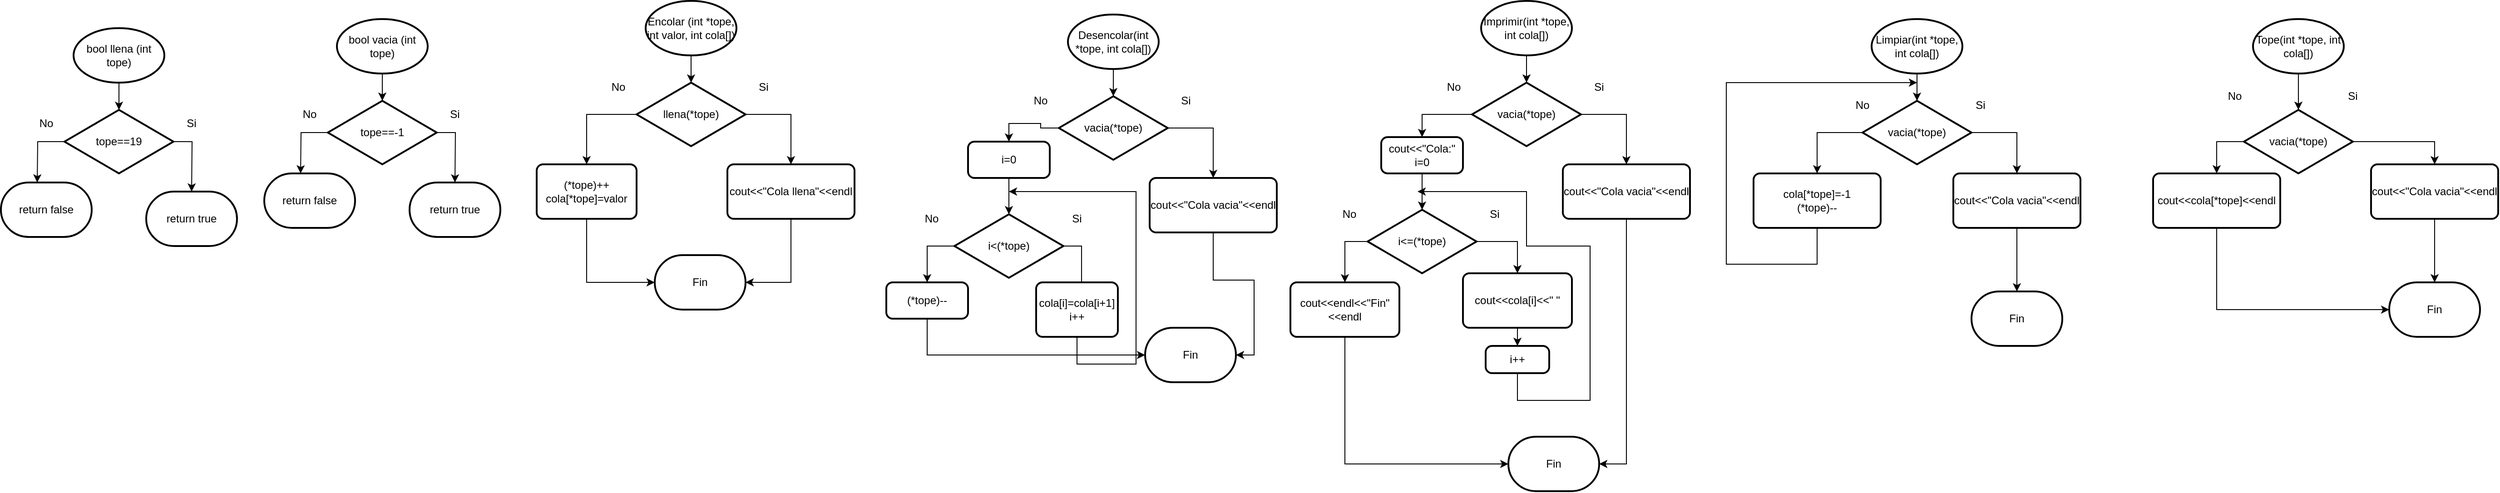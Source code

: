 <mxfile version="24.2.5" type="device">
  <diagram name="Página-1" id="TQwWeIXHP8jnrY0ztlP2">
    <mxGraphModel dx="1120" dy="542" grid="1" gridSize="10" guides="1" tooltips="1" connect="1" arrows="1" fold="1" page="1" pageScale="1" pageWidth="4000" pageHeight="4000" math="0" shadow="0">
      <root>
        <mxCell id="0" />
        <mxCell id="1" parent="0" />
        <mxCell id="4JvSzWmjSHk7fhmXBqdw-1" value="Encolar (int *tope, int valor, int cola[])" style="strokeWidth=2;html=1;shape=mxgraph.flowchart.start_1;whiteSpace=wrap;" parent="1" vertex="1">
          <mxGeometry x="720" y="50" width="100" height="60" as="geometry" />
        </mxCell>
        <mxCell id="4JvSzWmjSHk7fhmXBqdw-13" style="edgeStyle=orthogonalEdgeStyle;rounded=0;orthogonalLoop=1;jettySize=auto;html=1;exitX=1;exitY=0.5;exitDx=0;exitDy=0;exitPerimeter=0;entryX=0.5;entryY=0;entryDx=0;entryDy=0;" parent="1" source="4JvSzWmjSHk7fhmXBqdw-3" target="4JvSzWmjSHk7fhmXBqdw-7" edge="1">
          <mxGeometry relative="1" as="geometry" />
        </mxCell>
        <mxCell id="4JvSzWmjSHk7fhmXBqdw-19" style="edgeStyle=orthogonalEdgeStyle;rounded=0;orthogonalLoop=1;jettySize=auto;html=1;exitX=0;exitY=0.5;exitDx=0;exitDy=0;exitPerimeter=0;" parent="1" source="4JvSzWmjSHk7fhmXBqdw-3" target="4JvSzWmjSHk7fhmXBqdw-18" edge="1">
          <mxGeometry relative="1" as="geometry" />
        </mxCell>
        <mxCell id="4JvSzWmjSHk7fhmXBqdw-3" value="llena(*tope)" style="strokeWidth=2;html=1;shape=mxgraph.flowchart.decision;whiteSpace=wrap;" parent="1" vertex="1">
          <mxGeometry x="710" y="140" width="120" height="70" as="geometry" />
        </mxCell>
        <mxCell id="4JvSzWmjSHk7fhmXBqdw-4" value="bool vacia (int tope)" style="strokeWidth=2;html=1;shape=mxgraph.flowchart.start_1;whiteSpace=wrap;" parent="1" vertex="1">
          <mxGeometry x="380" y="70" width="100" height="60" as="geometry" />
        </mxCell>
        <mxCell id="4JvSzWmjSHk7fhmXBqdw-8" style="edgeStyle=orthogonalEdgeStyle;rounded=0;orthogonalLoop=1;jettySize=auto;html=1;exitX=1;exitY=0.5;exitDx=0;exitDy=0;exitPerimeter=0;entryX=0.5;entryY=0;entryDx=0;entryDy=0;" parent="1" source="4JvSzWmjSHk7fhmXBqdw-5" edge="1">
          <mxGeometry relative="1" as="geometry">
            <mxPoint x="510" y="250" as="targetPoint" />
          </mxGeometry>
        </mxCell>
        <mxCell id="4JvSzWmjSHk7fhmXBqdw-10" style="edgeStyle=orthogonalEdgeStyle;rounded=0;orthogonalLoop=1;jettySize=auto;html=1;exitX=0;exitY=0.5;exitDx=0;exitDy=0;exitPerimeter=0;entryX=0.5;entryY=0;entryDx=0;entryDy=0;" parent="1" source="4JvSzWmjSHk7fhmXBqdw-5" edge="1">
          <mxGeometry relative="1" as="geometry">
            <mxPoint x="340" y="240" as="targetPoint" />
          </mxGeometry>
        </mxCell>
        <mxCell id="4JvSzWmjSHk7fhmXBqdw-5" value="tope==-1" style="strokeWidth=2;html=1;shape=mxgraph.flowchart.decision;whiteSpace=wrap;" parent="1" vertex="1">
          <mxGeometry x="370" y="160" width="120" height="70" as="geometry" />
        </mxCell>
        <mxCell id="4JvSzWmjSHk7fhmXBqdw-6" style="edgeStyle=orthogonalEdgeStyle;rounded=0;orthogonalLoop=1;jettySize=auto;html=1;exitX=0.5;exitY=1;exitDx=0;exitDy=0;exitPerimeter=0;entryX=0.5;entryY=0;entryDx=0;entryDy=0;entryPerimeter=0;" parent="1" source="4JvSzWmjSHk7fhmXBqdw-4" target="4JvSzWmjSHk7fhmXBqdw-5" edge="1">
          <mxGeometry relative="1" as="geometry" />
        </mxCell>
        <mxCell id="4JvSzWmjSHk7fhmXBqdw-7" value="cout&amp;lt;&amp;lt;&quot;Cola llena&quot;&amp;lt;&amp;lt;endl" style="rounded=1;whiteSpace=wrap;html=1;absoluteArcSize=1;arcSize=14;strokeWidth=2;" parent="1" vertex="1">
          <mxGeometry x="810" y="230" width="140" height="60" as="geometry" />
        </mxCell>
        <mxCell id="4JvSzWmjSHk7fhmXBqdw-11" value="No" style="text;html=1;align=center;verticalAlign=middle;whiteSpace=wrap;rounded=0;" parent="1" vertex="1">
          <mxGeometry x="320" y="160" width="60" height="30" as="geometry" />
        </mxCell>
        <mxCell id="4JvSzWmjSHk7fhmXBqdw-12" value="Si" style="text;html=1;align=center;verticalAlign=middle;whiteSpace=wrap;rounded=0;" parent="1" vertex="1">
          <mxGeometry x="480" y="160" width="60" height="30" as="geometry" />
        </mxCell>
        <mxCell id="4JvSzWmjSHk7fhmXBqdw-14" style="edgeStyle=orthogonalEdgeStyle;rounded=0;orthogonalLoop=1;jettySize=auto;html=1;exitX=0.5;exitY=1;exitDx=0;exitDy=0;exitPerimeter=0;entryX=0.5;entryY=0;entryDx=0;entryDy=0;entryPerimeter=0;" parent="1" source="4JvSzWmjSHk7fhmXBqdw-1" target="4JvSzWmjSHk7fhmXBqdw-3" edge="1">
          <mxGeometry relative="1" as="geometry" />
        </mxCell>
        <mxCell id="4JvSzWmjSHk7fhmXBqdw-16" value="return true" style="strokeWidth=2;html=1;shape=mxgraph.flowchart.terminator;whiteSpace=wrap;" parent="1" vertex="1">
          <mxGeometry x="460" y="250" width="100" height="60" as="geometry" />
        </mxCell>
        <mxCell id="4JvSzWmjSHk7fhmXBqdw-17" value="return false" style="strokeWidth=2;html=1;shape=mxgraph.flowchart.terminator;whiteSpace=wrap;" parent="1" vertex="1">
          <mxGeometry x="300" y="240" width="100" height="60" as="geometry" />
        </mxCell>
        <mxCell id="4JvSzWmjSHk7fhmXBqdw-18" value="&lt;div&gt;(*tope)++&lt;/div&gt;cola[*tope]=valor" style="rounded=1;whiteSpace=wrap;html=1;absoluteArcSize=1;arcSize=14;strokeWidth=2;" parent="1" vertex="1">
          <mxGeometry x="600" y="230" width="110" height="60" as="geometry" />
        </mxCell>
        <mxCell id="4JvSzWmjSHk7fhmXBqdw-20" value="Fin" style="strokeWidth=2;html=1;shape=mxgraph.flowchart.terminator;whiteSpace=wrap;" parent="1" vertex="1">
          <mxGeometry x="730" y="330" width="100" height="60" as="geometry" />
        </mxCell>
        <mxCell id="4JvSzWmjSHk7fhmXBqdw-21" style="edgeStyle=orthogonalEdgeStyle;rounded=0;orthogonalLoop=1;jettySize=auto;html=1;exitX=0.5;exitY=1;exitDx=0;exitDy=0;entryX=0;entryY=0.5;entryDx=0;entryDy=0;entryPerimeter=0;" parent="1" source="4JvSzWmjSHk7fhmXBqdw-18" target="4JvSzWmjSHk7fhmXBqdw-20" edge="1">
          <mxGeometry relative="1" as="geometry" />
        </mxCell>
        <mxCell id="4JvSzWmjSHk7fhmXBqdw-23" style="edgeStyle=orthogonalEdgeStyle;rounded=0;orthogonalLoop=1;jettySize=auto;html=1;exitX=0.5;exitY=1;exitDx=0;exitDy=0;entryX=1;entryY=0.5;entryDx=0;entryDy=0;entryPerimeter=0;" parent="1" source="4JvSzWmjSHk7fhmXBqdw-7" target="4JvSzWmjSHk7fhmXBqdw-20" edge="1">
          <mxGeometry relative="1" as="geometry" />
        </mxCell>
        <mxCell id="4JvSzWmjSHk7fhmXBqdw-24" value="bool llena (int tope)" style="strokeWidth=2;html=1;shape=mxgraph.flowchart.start_1;whiteSpace=wrap;" parent="1" vertex="1">
          <mxGeometry x="90" y="80" width="100" height="60" as="geometry" />
        </mxCell>
        <mxCell id="4JvSzWmjSHk7fhmXBqdw-25" style="edgeStyle=orthogonalEdgeStyle;rounded=0;orthogonalLoop=1;jettySize=auto;html=1;exitX=1;exitY=0.5;exitDx=0;exitDy=0;exitPerimeter=0;entryX=0.5;entryY=0;entryDx=0;entryDy=0;" parent="1" source="4JvSzWmjSHk7fhmXBqdw-27" edge="1">
          <mxGeometry relative="1" as="geometry">
            <mxPoint x="220" y="260" as="targetPoint" />
          </mxGeometry>
        </mxCell>
        <mxCell id="4JvSzWmjSHk7fhmXBqdw-26" style="edgeStyle=orthogonalEdgeStyle;rounded=0;orthogonalLoop=1;jettySize=auto;html=1;exitX=0;exitY=0.5;exitDx=0;exitDy=0;exitPerimeter=0;entryX=0.5;entryY=0;entryDx=0;entryDy=0;" parent="1" source="4JvSzWmjSHk7fhmXBqdw-27" edge="1">
          <mxGeometry relative="1" as="geometry">
            <mxPoint x="50" y="250" as="targetPoint" />
          </mxGeometry>
        </mxCell>
        <mxCell id="4JvSzWmjSHk7fhmXBqdw-27" value="tope==19" style="strokeWidth=2;html=1;shape=mxgraph.flowchart.decision;whiteSpace=wrap;" parent="1" vertex="1">
          <mxGeometry x="80" y="170" width="120" height="70" as="geometry" />
        </mxCell>
        <mxCell id="4JvSzWmjSHk7fhmXBqdw-28" style="edgeStyle=orthogonalEdgeStyle;rounded=0;orthogonalLoop=1;jettySize=auto;html=1;exitX=0.5;exitY=1;exitDx=0;exitDy=0;exitPerimeter=0;entryX=0.5;entryY=0;entryDx=0;entryDy=0;entryPerimeter=0;" parent="1" source="4JvSzWmjSHk7fhmXBqdw-24" target="4JvSzWmjSHk7fhmXBqdw-27" edge="1">
          <mxGeometry relative="1" as="geometry" />
        </mxCell>
        <mxCell id="4JvSzWmjSHk7fhmXBqdw-29" value="No" style="text;html=1;align=center;verticalAlign=middle;whiteSpace=wrap;rounded=0;" parent="1" vertex="1">
          <mxGeometry x="30" y="170" width="60" height="30" as="geometry" />
        </mxCell>
        <mxCell id="4JvSzWmjSHk7fhmXBqdw-30" value="Si" style="text;html=1;align=center;verticalAlign=middle;whiteSpace=wrap;rounded=0;" parent="1" vertex="1">
          <mxGeometry x="190" y="170" width="60" height="30" as="geometry" />
        </mxCell>
        <mxCell id="4JvSzWmjSHk7fhmXBqdw-31" value="return true" style="strokeWidth=2;html=1;shape=mxgraph.flowchart.terminator;whiteSpace=wrap;" parent="1" vertex="1">
          <mxGeometry x="170" y="260" width="100" height="60" as="geometry" />
        </mxCell>
        <mxCell id="4JvSzWmjSHk7fhmXBqdw-32" value="return false" style="strokeWidth=2;html=1;shape=mxgraph.flowchart.terminator;whiteSpace=wrap;" parent="1" vertex="1">
          <mxGeometry x="10" y="250" width="100" height="60" as="geometry" />
        </mxCell>
        <mxCell id="4JvSzWmjSHk7fhmXBqdw-33" value="Desencolar(int *tope, int cola[])" style="strokeWidth=2;html=1;shape=mxgraph.flowchart.start_1;whiteSpace=wrap;" parent="1" vertex="1">
          <mxGeometry x="1185" y="65" width="100" height="60" as="geometry" />
        </mxCell>
        <mxCell id="4JvSzWmjSHk7fhmXBqdw-34" style="edgeStyle=orthogonalEdgeStyle;rounded=0;orthogonalLoop=1;jettySize=auto;html=1;exitX=1;exitY=0.5;exitDx=0;exitDy=0;exitPerimeter=0;entryX=0.5;entryY=0;entryDx=0;entryDy=0;" parent="1" source="4JvSzWmjSHk7fhmXBqdw-36" target="4JvSzWmjSHk7fhmXBqdw-37" edge="1">
          <mxGeometry relative="1" as="geometry" />
        </mxCell>
        <mxCell id="CG5fvh4_XNml73CVdAZh-16" style="edgeStyle=orthogonalEdgeStyle;rounded=0;orthogonalLoop=1;jettySize=auto;html=1;exitX=0;exitY=0.5;exitDx=0;exitDy=0;exitPerimeter=0;entryX=0.5;entryY=0;entryDx=0;entryDy=0;" edge="1" parent="1" source="4JvSzWmjSHk7fhmXBqdw-36" target="CG5fvh4_XNml73CVdAZh-1">
          <mxGeometry relative="1" as="geometry" />
        </mxCell>
        <mxCell id="4JvSzWmjSHk7fhmXBqdw-36" value="vacia(*tope)" style="strokeWidth=2;html=1;shape=mxgraph.flowchart.decision;whiteSpace=wrap;" parent="1" vertex="1">
          <mxGeometry x="1175" y="155" width="120" height="70" as="geometry" />
        </mxCell>
        <mxCell id="4JvSzWmjSHk7fhmXBqdw-37" value="cout&amp;lt;&amp;lt;&quot;Cola vacia&quot;&amp;lt;&amp;lt;endl" style="rounded=1;whiteSpace=wrap;html=1;absoluteArcSize=1;arcSize=14;strokeWidth=2;" parent="1" vertex="1">
          <mxGeometry x="1275" y="245" width="140" height="60" as="geometry" />
        </mxCell>
        <mxCell id="4JvSzWmjSHk7fhmXBqdw-38" style="edgeStyle=orthogonalEdgeStyle;rounded=0;orthogonalLoop=1;jettySize=auto;html=1;exitX=0.5;exitY=1;exitDx=0;exitDy=0;exitPerimeter=0;entryX=0.5;entryY=0;entryDx=0;entryDy=0;entryPerimeter=0;" parent="1" source="4JvSzWmjSHk7fhmXBqdw-33" target="4JvSzWmjSHk7fhmXBqdw-36" edge="1">
          <mxGeometry relative="1" as="geometry" />
        </mxCell>
        <mxCell id="4JvSzWmjSHk7fhmXBqdw-40" value="Fin" style="strokeWidth=2;html=1;shape=mxgraph.flowchart.terminator;whiteSpace=wrap;" parent="1" vertex="1">
          <mxGeometry x="1270" y="410" width="100" height="60" as="geometry" />
        </mxCell>
        <mxCell id="4JvSzWmjSHk7fhmXBqdw-42" style="edgeStyle=orthogonalEdgeStyle;rounded=0;orthogonalLoop=1;jettySize=auto;html=1;exitX=0.5;exitY=1;exitDx=0;exitDy=0;entryX=1;entryY=0.5;entryDx=0;entryDy=0;entryPerimeter=0;" parent="1" source="4JvSzWmjSHk7fhmXBqdw-37" target="4JvSzWmjSHk7fhmXBqdw-40" edge="1">
          <mxGeometry relative="1" as="geometry" />
        </mxCell>
        <mxCell id="4JvSzWmjSHk7fhmXBqdw-43" value="Si" style="text;html=1;align=center;verticalAlign=middle;whiteSpace=wrap;rounded=0;" parent="1" vertex="1">
          <mxGeometry x="820" y="130" width="60" height="30" as="geometry" />
        </mxCell>
        <mxCell id="4JvSzWmjSHk7fhmXBqdw-44" value="No" style="text;html=1;align=center;verticalAlign=middle;whiteSpace=wrap;rounded=0;" parent="1" vertex="1">
          <mxGeometry x="660" y="130" width="60" height="30" as="geometry" />
        </mxCell>
        <mxCell id="4JvSzWmjSHk7fhmXBqdw-45" value="Si" style="text;html=1;align=center;verticalAlign=middle;whiteSpace=wrap;rounded=0;" parent="1" vertex="1">
          <mxGeometry x="1285" y="145" width="60" height="30" as="geometry" />
        </mxCell>
        <mxCell id="4JvSzWmjSHk7fhmXBqdw-46" value="No" style="text;html=1;align=center;verticalAlign=middle;whiteSpace=wrap;rounded=0;" parent="1" vertex="1">
          <mxGeometry x="1125" y="145" width="60" height="30" as="geometry" />
        </mxCell>
        <mxCell id="4JvSzWmjSHk7fhmXBqdw-47" value="Imprimir(int *tope, int cola[])" style="strokeWidth=2;html=1;shape=mxgraph.flowchart.start_1;whiteSpace=wrap;" parent="1" vertex="1">
          <mxGeometry x="1640" y="50" width="100" height="60" as="geometry" />
        </mxCell>
        <mxCell id="4JvSzWmjSHk7fhmXBqdw-48" style="edgeStyle=orthogonalEdgeStyle;rounded=0;orthogonalLoop=1;jettySize=auto;html=1;exitX=1;exitY=0.5;exitDx=0;exitDy=0;exitPerimeter=0;entryX=0.5;entryY=0;entryDx=0;entryDy=0;" parent="1" source="4JvSzWmjSHk7fhmXBqdw-50" target="4JvSzWmjSHk7fhmXBqdw-51" edge="1">
          <mxGeometry relative="1" as="geometry" />
        </mxCell>
        <mxCell id="4JvSzWmjSHk7fhmXBqdw-63" style="edgeStyle=orthogonalEdgeStyle;rounded=0;orthogonalLoop=1;jettySize=auto;html=1;exitX=0;exitY=0.5;exitDx=0;exitDy=0;exitPerimeter=0;entryX=0.5;entryY=0;entryDx=0;entryDy=0;" parent="1" source="4JvSzWmjSHk7fhmXBqdw-50" target="4JvSzWmjSHk7fhmXBqdw-62" edge="1">
          <mxGeometry relative="1" as="geometry" />
        </mxCell>
        <mxCell id="4JvSzWmjSHk7fhmXBqdw-50" value="vacia(*tope)" style="strokeWidth=2;html=1;shape=mxgraph.flowchart.decision;whiteSpace=wrap;" parent="1" vertex="1">
          <mxGeometry x="1630" y="140" width="120" height="70" as="geometry" />
        </mxCell>
        <mxCell id="4JvSzWmjSHk7fhmXBqdw-51" value="cout&amp;lt;&amp;lt;&quot;Cola vacia&quot;&amp;lt;&amp;lt;endl" style="rounded=1;whiteSpace=wrap;html=1;absoluteArcSize=1;arcSize=14;strokeWidth=2;" parent="1" vertex="1">
          <mxGeometry x="1730" y="230" width="140" height="60" as="geometry" />
        </mxCell>
        <mxCell id="4JvSzWmjSHk7fhmXBqdw-52" style="edgeStyle=orthogonalEdgeStyle;rounded=0;orthogonalLoop=1;jettySize=auto;html=1;exitX=0.5;exitY=1;exitDx=0;exitDy=0;exitPerimeter=0;entryX=0.5;entryY=0;entryDx=0;entryDy=0;entryPerimeter=0;" parent="1" source="4JvSzWmjSHk7fhmXBqdw-47" target="4JvSzWmjSHk7fhmXBqdw-50" edge="1">
          <mxGeometry relative="1" as="geometry" />
        </mxCell>
        <mxCell id="4JvSzWmjSHk7fhmXBqdw-54" value="Fin" style="strokeWidth=2;html=1;shape=mxgraph.flowchart.terminator;whiteSpace=wrap;" parent="1" vertex="1">
          <mxGeometry x="1670" y="530" width="100" height="60" as="geometry" />
        </mxCell>
        <mxCell id="4JvSzWmjSHk7fhmXBqdw-56" style="edgeStyle=orthogonalEdgeStyle;rounded=0;orthogonalLoop=1;jettySize=auto;html=1;exitX=0.5;exitY=1;exitDx=0;exitDy=0;entryX=1;entryY=0.5;entryDx=0;entryDy=0;entryPerimeter=0;" parent="1" source="4JvSzWmjSHk7fhmXBqdw-51" target="4JvSzWmjSHk7fhmXBqdw-54" edge="1">
          <mxGeometry relative="1" as="geometry" />
        </mxCell>
        <mxCell id="4JvSzWmjSHk7fhmXBqdw-57" value="Si" style="text;html=1;align=center;verticalAlign=middle;whiteSpace=wrap;rounded=0;" parent="1" vertex="1">
          <mxGeometry x="1740" y="130" width="60" height="30" as="geometry" />
        </mxCell>
        <mxCell id="4JvSzWmjSHk7fhmXBqdw-58" value="No" style="text;html=1;align=center;verticalAlign=middle;whiteSpace=wrap;rounded=0;" parent="1" vertex="1">
          <mxGeometry x="1580" y="130" width="60" height="30" as="geometry" />
        </mxCell>
        <mxCell id="4JvSzWmjSHk7fhmXBqdw-66" style="edgeStyle=orthogonalEdgeStyle;rounded=0;orthogonalLoop=1;jettySize=auto;html=1;exitX=1;exitY=0.5;exitDx=0;exitDy=0;exitPerimeter=0;entryX=0.5;entryY=0;entryDx=0;entryDy=0;" parent="1" source="4JvSzWmjSHk7fhmXBqdw-60" target="4JvSzWmjSHk7fhmXBqdw-65" edge="1">
          <mxGeometry relative="1" as="geometry" />
        </mxCell>
        <mxCell id="4JvSzWmjSHk7fhmXBqdw-72" style="edgeStyle=orthogonalEdgeStyle;rounded=0;orthogonalLoop=1;jettySize=auto;html=1;exitX=0;exitY=0.5;exitDx=0;exitDy=0;exitPerimeter=0;entryX=0.5;entryY=0;entryDx=0;entryDy=0;" parent="1" source="4JvSzWmjSHk7fhmXBqdw-60" target="4JvSzWmjSHk7fhmXBqdw-71" edge="1">
          <mxGeometry relative="1" as="geometry" />
        </mxCell>
        <mxCell id="4JvSzWmjSHk7fhmXBqdw-60" value="i&amp;lt;=(*tope)" style="strokeWidth=2;html=1;shape=mxgraph.flowchart.decision;whiteSpace=wrap;" parent="1" vertex="1">
          <mxGeometry x="1515" y="280" width="120" height="70" as="geometry" />
        </mxCell>
        <mxCell id="4JvSzWmjSHk7fhmXBqdw-62" value="&lt;div&gt;cout&amp;lt;&amp;lt;&quot;Cola:&quot;&lt;/div&gt;i=0" style="rounded=1;whiteSpace=wrap;html=1;absoluteArcSize=1;arcSize=14;strokeWidth=2;" parent="1" vertex="1">
          <mxGeometry x="1530" y="200" width="90" height="40" as="geometry" />
        </mxCell>
        <mxCell id="4JvSzWmjSHk7fhmXBqdw-64" style="edgeStyle=orthogonalEdgeStyle;rounded=0;orthogonalLoop=1;jettySize=auto;html=1;exitX=0.5;exitY=1;exitDx=0;exitDy=0;entryX=0.5;entryY=0;entryDx=0;entryDy=0;entryPerimeter=0;" parent="1" source="4JvSzWmjSHk7fhmXBqdw-62" target="4JvSzWmjSHk7fhmXBqdw-60" edge="1">
          <mxGeometry relative="1" as="geometry" />
        </mxCell>
        <mxCell id="4JvSzWmjSHk7fhmXBqdw-69" style="edgeStyle=orthogonalEdgeStyle;rounded=0;orthogonalLoop=1;jettySize=auto;html=1;exitX=0.5;exitY=1;exitDx=0;exitDy=0;entryX=0.5;entryY=0;entryDx=0;entryDy=0;" parent="1" source="4JvSzWmjSHk7fhmXBqdw-65" target="4JvSzWmjSHk7fhmXBqdw-68" edge="1">
          <mxGeometry relative="1" as="geometry" />
        </mxCell>
        <mxCell id="4JvSzWmjSHk7fhmXBqdw-65" value="cout&amp;lt;&amp;lt;cola[i]&amp;lt;&amp;lt;&quot; &quot;" style="rounded=1;whiteSpace=wrap;html=1;absoluteArcSize=1;arcSize=14;strokeWidth=2;" parent="1" vertex="1">
          <mxGeometry x="1620" y="350" width="120" height="60" as="geometry" />
        </mxCell>
        <mxCell id="4JvSzWmjSHk7fhmXBqdw-68" value="i++" style="rounded=1;whiteSpace=wrap;html=1;absoluteArcSize=1;arcSize=14;strokeWidth=2;" parent="1" vertex="1">
          <mxGeometry x="1645" y="430" width="70" height="30" as="geometry" />
        </mxCell>
        <mxCell id="4JvSzWmjSHk7fhmXBqdw-70" value="" style="endArrow=classic;html=1;rounded=0;exitX=0.5;exitY=1;exitDx=0;exitDy=0;" parent="1" source="4JvSzWmjSHk7fhmXBqdw-68" edge="1">
          <mxGeometry width="50" height="50" relative="1" as="geometry">
            <mxPoint x="1730" y="530" as="sourcePoint" />
            <mxPoint x="1570" y="260" as="targetPoint" />
            <Array as="points">
              <mxPoint x="1680" y="490" />
              <mxPoint x="1760" y="490" />
              <mxPoint x="1760" y="320" />
              <mxPoint x="1690" y="320" />
              <mxPoint x="1690" y="260" />
            </Array>
          </mxGeometry>
        </mxCell>
        <mxCell id="4JvSzWmjSHk7fhmXBqdw-71" value="cout&amp;lt;&amp;lt;endl&amp;lt;&amp;lt;&quot;Fin&quot;&amp;lt;&amp;lt;endl" style="rounded=1;whiteSpace=wrap;html=1;absoluteArcSize=1;arcSize=14;strokeWidth=2;" parent="1" vertex="1">
          <mxGeometry x="1430" y="360" width="120" height="60" as="geometry" />
        </mxCell>
        <mxCell id="4JvSzWmjSHk7fhmXBqdw-73" style="edgeStyle=orthogonalEdgeStyle;rounded=0;orthogonalLoop=1;jettySize=auto;html=1;exitX=0.5;exitY=1;exitDx=0;exitDy=0;entryX=0;entryY=0.5;entryDx=0;entryDy=0;entryPerimeter=0;" parent="1" source="4JvSzWmjSHk7fhmXBqdw-71" target="4JvSzWmjSHk7fhmXBqdw-54" edge="1">
          <mxGeometry relative="1" as="geometry" />
        </mxCell>
        <mxCell id="4JvSzWmjSHk7fhmXBqdw-74" value="Limpiar(int *tope, int cola[])" style="strokeWidth=2;html=1;shape=mxgraph.flowchart.start_1;whiteSpace=wrap;" parent="1" vertex="1">
          <mxGeometry x="2070" y="70" width="100" height="60" as="geometry" />
        </mxCell>
        <mxCell id="4JvSzWmjSHk7fhmXBqdw-79" style="edgeStyle=orthogonalEdgeStyle;rounded=0;orthogonalLoop=1;jettySize=auto;html=1;exitX=1;exitY=0.5;exitDx=0;exitDy=0;exitPerimeter=0;entryX=0.5;entryY=0;entryDx=0;entryDy=0;" parent="1" source="4JvSzWmjSHk7fhmXBqdw-75" target="4JvSzWmjSHk7fhmXBqdw-77" edge="1">
          <mxGeometry relative="1" as="geometry" />
        </mxCell>
        <mxCell id="4JvSzWmjSHk7fhmXBqdw-85" style="edgeStyle=orthogonalEdgeStyle;rounded=0;orthogonalLoop=1;jettySize=auto;html=1;exitX=0;exitY=0.5;exitDx=0;exitDy=0;exitPerimeter=0;entryX=0.5;entryY=0;entryDx=0;entryDy=0;" parent="1" source="4JvSzWmjSHk7fhmXBqdw-75" target="4JvSzWmjSHk7fhmXBqdw-84" edge="1">
          <mxGeometry relative="1" as="geometry" />
        </mxCell>
        <mxCell id="4JvSzWmjSHk7fhmXBqdw-75" value="vacia(*tope)" style="strokeWidth=2;html=1;shape=mxgraph.flowchart.decision;whiteSpace=wrap;" parent="1" vertex="1">
          <mxGeometry x="2060" y="160" width="120" height="70" as="geometry" />
        </mxCell>
        <mxCell id="4JvSzWmjSHk7fhmXBqdw-76" style="edgeStyle=orthogonalEdgeStyle;rounded=0;orthogonalLoop=1;jettySize=auto;html=1;exitX=0.5;exitY=1;exitDx=0;exitDy=0;exitPerimeter=0;entryX=0.5;entryY=0;entryDx=0;entryDy=0;entryPerimeter=0;" parent="1" source="4JvSzWmjSHk7fhmXBqdw-74" target="4JvSzWmjSHk7fhmXBqdw-75" edge="1">
          <mxGeometry relative="1" as="geometry" />
        </mxCell>
        <mxCell id="4JvSzWmjSHk7fhmXBqdw-77" value="cout&amp;lt;&amp;lt;&quot;Cola vacia&quot;&amp;lt;&amp;lt;endl" style="rounded=1;whiteSpace=wrap;html=1;absoluteArcSize=1;arcSize=14;strokeWidth=2;" parent="1" vertex="1">
          <mxGeometry x="2160" y="240" width="140" height="60" as="geometry" />
        </mxCell>
        <mxCell id="4JvSzWmjSHk7fhmXBqdw-80" value="No" style="text;html=1;align=center;verticalAlign=middle;whiteSpace=wrap;rounded=0;" parent="1" vertex="1">
          <mxGeometry x="1465" y="270" width="60" height="30" as="geometry" />
        </mxCell>
        <mxCell id="4JvSzWmjSHk7fhmXBqdw-81" value="Si" style="text;html=1;align=center;verticalAlign=middle;whiteSpace=wrap;rounded=0;" parent="1" vertex="1">
          <mxGeometry x="1625" y="270" width="60" height="30" as="geometry" />
        </mxCell>
        <mxCell id="4JvSzWmjSHk7fhmXBqdw-82" value="No" style="text;html=1;align=center;verticalAlign=middle;whiteSpace=wrap;rounded=0;" parent="1" vertex="1">
          <mxGeometry x="2030" y="150" width="60" height="30" as="geometry" />
        </mxCell>
        <mxCell id="4JvSzWmjSHk7fhmXBqdw-83" value="Si" style="text;html=1;align=center;verticalAlign=middle;whiteSpace=wrap;rounded=0;" parent="1" vertex="1">
          <mxGeometry x="2160" y="150" width="60" height="30" as="geometry" />
        </mxCell>
        <mxCell id="4JvSzWmjSHk7fhmXBqdw-84" value="cola[*tope]=-1&lt;div&gt;(*tope)--&lt;/div&gt;" style="rounded=1;whiteSpace=wrap;html=1;absoluteArcSize=1;arcSize=14;strokeWidth=2;" parent="1" vertex="1">
          <mxGeometry x="1940" y="240" width="140" height="60" as="geometry" />
        </mxCell>
        <mxCell id="4JvSzWmjSHk7fhmXBqdw-86" value="" style="endArrow=classic;html=1;rounded=0;exitX=0.5;exitY=1;exitDx=0;exitDy=0;" parent="1" source="4JvSzWmjSHk7fhmXBqdw-84" edge="1">
          <mxGeometry width="50" height="50" relative="1" as="geometry">
            <mxPoint x="2050" y="360" as="sourcePoint" />
            <mxPoint x="2120" y="140" as="targetPoint" />
            <Array as="points">
              <mxPoint x="2010" y="340" />
              <mxPoint x="1910" y="340" />
              <mxPoint x="1910" y="140" />
            </Array>
          </mxGeometry>
        </mxCell>
        <mxCell id="4JvSzWmjSHk7fhmXBqdw-87" value="Fin" style="strokeWidth=2;html=1;shape=mxgraph.flowchart.terminator;whiteSpace=wrap;" parent="1" vertex="1">
          <mxGeometry x="2180" y="370" width="100" height="60" as="geometry" />
        </mxCell>
        <mxCell id="4JvSzWmjSHk7fhmXBqdw-88" style="edgeStyle=orthogonalEdgeStyle;rounded=0;orthogonalLoop=1;jettySize=auto;html=1;exitX=0.5;exitY=1;exitDx=0;exitDy=0;entryX=0.5;entryY=0;entryDx=0;entryDy=0;entryPerimeter=0;" parent="1" source="4JvSzWmjSHk7fhmXBqdw-77" target="4JvSzWmjSHk7fhmXBqdw-87" edge="1">
          <mxGeometry relative="1" as="geometry" />
        </mxCell>
        <mxCell id="4JvSzWmjSHk7fhmXBqdw-91" value="" style="edgeStyle=orthogonalEdgeStyle;rounded=0;orthogonalLoop=1;jettySize=auto;html=1;" parent="1" source="4JvSzWmjSHk7fhmXBqdw-89" target="4JvSzWmjSHk7fhmXBqdw-90" edge="1">
          <mxGeometry relative="1" as="geometry" />
        </mxCell>
        <mxCell id="4JvSzWmjSHk7fhmXBqdw-89" value="Tope(int *tope, int cola[])" style="strokeWidth=2;html=1;shape=mxgraph.flowchart.start_1;whiteSpace=wrap;" parent="1" vertex="1">
          <mxGeometry x="2490" y="70" width="100" height="60" as="geometry" />
        </mxCell>
        <mxCell id="4JvSzWmjSHk7fhmXBqdw-96" style="edgeStyle=orthogonalEdgeStyle;rounded=0;orthogonalLoop=1;jettySize=auto;html=1;exitX=1;exitY=0.5;exitDx=0;exitDy=0;exitPerimeter=0;entryX=0.5;entryY=0;entryDx=0;entryDy=0;" parent="1" source="4JvSzWmjSHk7fhmXBqdw-90" target="4JvSzWmjSHk7fhmXBqdw-94" edge="1">
          <mxGeometry relative="1" as="geometry" />
        </mxCell>
        <mxCell id="4JvSzWmjSHk7fhmXBqdw-99" style="edgeStyle=orthogonalEdgeStyle;rounded=0;orthogonalLoop=1;jettySize=auto;html=1;exitX=0;exitY=0.5;exitDx=0;exitDy=0;exitPerimeter=0;entryX=0.5;entryY=0;entryDx=0;entryDy=0;" parent="1" source="4JvSzWmjSHk7fhmXBqdw-90" target="4JvSzWmjSHk7fhmXBqdw-98" edge="1">
          <mxGeometry relative="1" as="geometry" />
        </mxCell>
        <mxCell id="4JvSzWmjSHk7fhmXBqdw-90" value="vacia(*tope)" style="strokeWidth=2;html=1;shape=mxgraph.flowchart.decision;whiteSpace=wrap;" parent="1" vertex="1">
          <mxGeometry x="2480" y="170" width="120" height="70" as="geometry" />
        </mxCell>
        <mxCell id="4JvSzWmjSHk7fhmXBqdw-92" value="Si" style="text;html=1;align=center;verticalAlign=middle;whiteSpace=wrap;rounded=0;" parent="1" vertex="1">
          <mxGeometry x="2570" y="140" width="60" height="30" as="geometry" />
        </mxCell>
        <mxCell id="4JvSzWmjSHk7fhmXBqdw-93" value="No" style="text;html=1;align=center;verticalAlign=middle;whiteSpace=wrap;rounded=0;" parent="1" vertex="1">
          <mxGeometry x="2440" y="140" width="60" height="30" as="geometry" />
        </mxCell>
        <mxCell id="4JvSzWmjSHk7fhmXBqdw-94" value="cout&amp;lt;&amp;lt;&quot;Cola vacia&quot;&amp;lt;&amp;lt;endl" style="rounded=1;whiteSpace=wrap;html=1;absoluteArcSize=1;arcSize=14;strokeWidth=2;" parent="1" vertex="1">
          <mxGeometry x="2620" y="230" width="140" height="60" as="geometry" />
        </mxCell>
        <mxCell id="4JvSzWmjSHk7fhmXBqdw-95" value="Fin" style="strokeWidth=2;html=1;shape=mxgraph.flowchart.terminator;whiteSpace=wrap;" parent="1" vertex="1">
          <mxGeometry x="2640" y="360" width="100" height="60" as="geometry" />
        </mxCell>
        <mxCell id="4JvSzWmjSHk7fhmXBqdw-97" style="edgeStyle=orthogonalEdgeStyle;rounded=0;orthogonalLoop=1;jettySize=auto;html=1;exitX=0.5;exitY=1;exitDx=0;exitDy=0;entryX=0.5;entryY=0;entryDx=0;entryDy=0;entryPerimeter=0;" parent="1" source="4JvSzWmjSHk7fhmXBqdw-94" target="4JvSzWmjSHk7fhmXBqdw-95" edge="1">
          <mxGeometry relative="1" as="geometry" />
        </mxCell>
        <mxCell id="4JvSzWmjSHk7fhmXBqdw-98" value="cout&amp;lt;&amp;lt;cola[*tope]&amp;lt;&amp;lt;endl" style="rounded=1;whiteSpace=wrap;html=1;absoluteArcSize=1;arcSize=14;strokeWidth=2;" parent="1" vertex="1">
          <mxGeometry x="2380" y="240" width="140" height="60" as="geometry" />
        </mxCell>
        <mxCell id="4JvSzWmjSHk7fhmXBqdw-100" style="edgeStyle=orthogonalEdgeStyle;rounded=0;orthogonalLoop=1;jettySize=auto;html=1;exitX=0.5;exitY=1;exitDx=0;exitDy=0;entryX=0;entryY=0.5;entryDx=0;entryDy=0;entryPerimeter=0;" parent="1" source="4JvSzWmjSHk7fhmXBqdw-98" target="4JvSzWmjSHk7fhmXBqdw-95" edge="1">
          <mxGeometry relative="1" as="geometry" />
        </mxCell>
        <mxCell id="CG5fvh4_XNml73CVdAZh-5" style="edgeStyle=orthogonalEdgeStyle;rounded=0;orthogonalLoop=1;jettySize=auto;html=1;exitX=0.5;exitY=1;exitDx=0;exitDy=0;" edge="1" parent="1" source="CG5fvh4_XNml73CVdAZh-1" target="CG5fvh4_XNml73CVdAZh-4">
          <mxGeometry relative="1" as="geometry" />
        </mxCell>
        <mxCell id="CG5fvh4_XNml73CVdAZh-1" value="i=0&lt;div&gt;&lt;/div&gt;" style="rounded=1;whiteSpace=wrap;html=1;absoluteArcSize=1;arcSize=14;strokeWidth=2;" vertex="1" parent="1">
          <mxGeometry x="1075" y="205" width="90" height="40" as="geometry" />
        </mxCell>
        <mxCell id="CG5fvh4_XNml73CVdAZh-12" style="edgeStyle=orthogonalEdgeStyle;rounded=0;orthogonalLoop=1;jettySize=auto;html=1;exitX=1;exitY=0.5;exitDx=0;exitDy=0;exitPerimeter=0;" edge="1" parent="1" source="CG5fvh4_XNml73CVdAZh-4" target="CG5fvh4_XNml73CVdAZh-9">
          <mxGeometry relative="1" as="geometry" />
        </mxCell>
        <mxCell id="CG5fvh4_XNml73CVdAZh-18" style="edgeStyle=orthogonalEdgeStyle;rounded=0;orthogonalLoop=1;jettySize=auto;html=1;exitX=0;exitY=0.5;exitDx=0;exitDy=0;exitPerimeter=0;entryX=0.5;entryY=0;entryDx=0;entryDy=0;" edge="1" parent="1" source="CG5fvh4_XNml73CVdAZh-4" target="CG5fvh4_XNml73CVdAZh-15">
          <mxGeometry relative="1" as="geometry" />
        </mxCell>
        <mxCell id="CG5fvh4_XNml73CVdAZh-4" value="i&amp;lt;(*tope)" style="strokeWidth=2;html=1;shape=mxgraph.flowchart.decision;whiteSpace=wrap;" vertex="1" parent="1">
          <mxGeometry x="1060" y="285" width="120" height="70" as="geometry" />
        </mxCell>
        <mxCell id="CG5fvh4_XNml73CVdAZh-6" value="Si" style="text;html=1;align=center;verticalAlign=middle;whiteSpace=wrap;rounded=0;" vertex="1" parent="1">
          <mxGeometry x="1165" y="275" width="60" height="30" as="geometry" />
        </mxCell>
        <mxCell id="CG5fvh4_XNml73CVdAZh-7" value="No" style="text;html=1;align=center;verticalAlign=middle;whiteSpace=wrap;rounded=0;" vertex="1" parent="1">
          <mxGeometry x="1005" y="275" width="60" height="30" as="geometry" />
        </mxCell>
        <mxCell id="CG5fvh4_XNml73CVdAZh-9" value="cola[i]=cola[i+1]&lt;div&gt;&lt;/div&gt;&lt;div&gt;i++&lt;/div&gt;" style="rounded=1;whiteSpace=wrap;html=1;absoluteArcSize=1;arcSize=14;strokeWidth=2;" vertex="1" parent="1">
          <mxGeometry x="1150" y="360" width="90" height="60" as="geometry" />
        </mxCell>
        <mxCell id="CG5fvh4_XNml73CVdAZh-14" value="" style="endArrow=classic;html=1;rounded=0;exitX=0.5;exitY=1;exitDx=0;exitDy=0;" edge="1" parent="1" source="CG5fvh4_XNml73CVdAZh-9">
          <mxGeometry width="50" height="50" relative="1" as="geometry">
            <mxPoint x="1170" y="540" as="sourcePoint" />
            <mxPoint x="1120" y="260" as="targetPoint" />
            <Array as="points">
              <mxPoint x="1195" y="450" />
              <mxPoint x="1260" y="450" />
              <mxPoint x="1260" y="260" />
            </Array>
          </mxGeometry>
        </mxCell>
        <mxCell id="CG5fvh4_XNml73CVdAZh-15" value="(*tope)--&lt;div&gt;&lt;/div&gt;" style="rounded=1;whiteSpace=wrap;html=1;absoluteArcSize=1;arcSize=14;strokeWidth=2;" vertex="1" parent="1">
          <mxGeometry x="985" y="360" width="90" height="40" as="geometry" />
        </mxCell>
        <mxCell id="CG5fvh4_XNml73CVdAZh-19" value="" style="endArrow=classic;html=1;rounded=0;exitX=0.5;exitY=1;exitDx=0;exitDy=0;entryX=0;entryY=0.5;entryDx=0;entryDy=0;entryPerimeter=0;" edge="1" parent="1" source="CG5fvh4_XNml73CVdAZh-15" target="4JvSzWmjSHk7fhmXBqdw-40">
          <mxGeometry width="50" height="50" relative="1" as="geometry">
            <mxPoint x="1130" y="570" as="sourcePoint" />
            <mxPoint x="1180" y="520" as="targetPoint" />
            <Array as="points">
              <mxPoint x="1030" y="440" />
            </Array>
          </mxGeometry>
        </mxCell>
      </root>
    </mxGraphModel>
  </diagram>
</mxfile>
